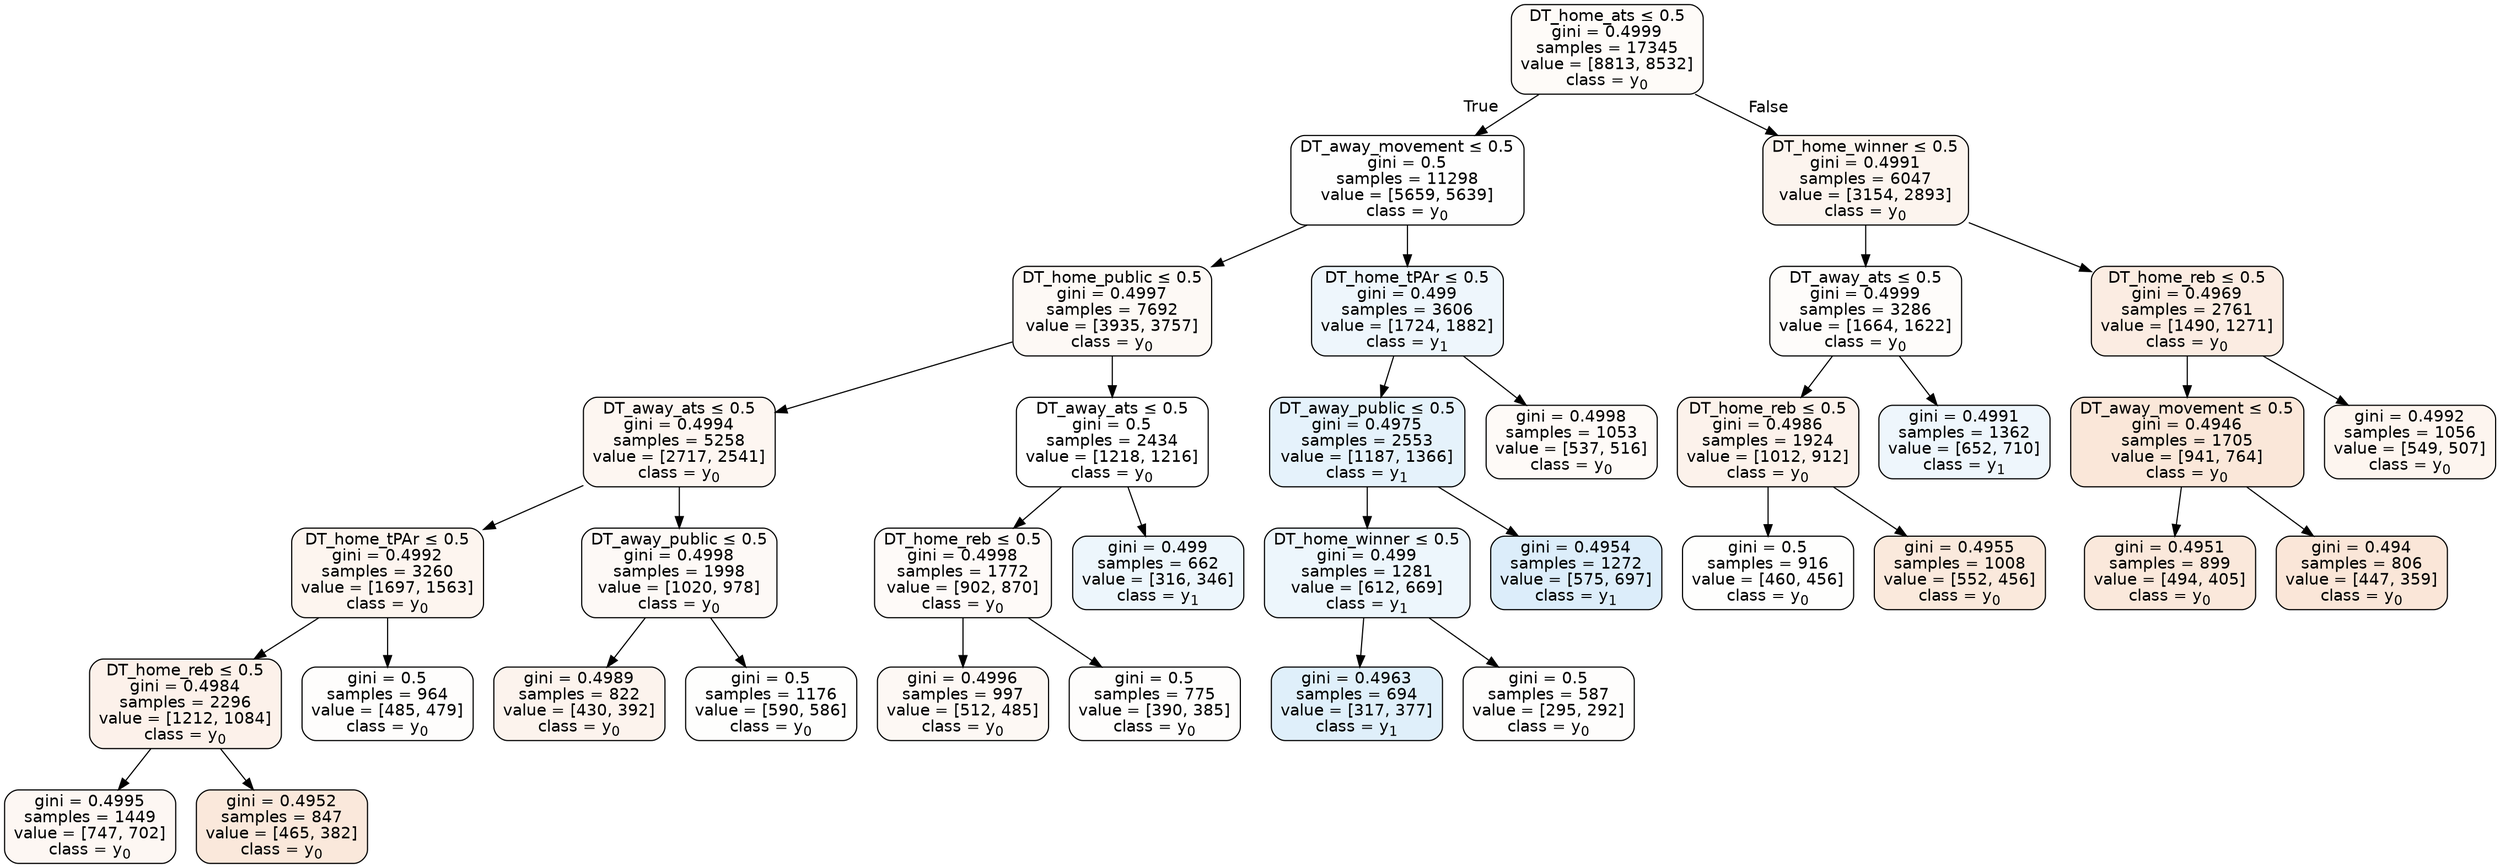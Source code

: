 digraph Tree {
node [shape=box, style="filled, rounded", color="black", fontname=helvetica] ;
edge [fontname=helvetica] ;
0 [label=<DT_home_ats &le; 0.5<br/>gini = 0.4999<br/>samples = 17345<br/>value = [8813, 8532]<br/>class = y<SUB>0</SUB>>, fillcolor="#e5813908"] ;
1 [label=<DT_away_movement &le; 0.5<br/>gini = 0.5<br/>samples = 11298<br/>value = [5659, 5639]<br/>class = y<SUB>0</SUB>>, fillcolor="#e5813901"] ;
0 -> 1 [labeldistance=2.5, labelangle=45, headlabel="True"] ;
2 [label=<DT_home_public &le; 0.5<br/>gini = 0.4997<br/>samples = 7692<br/>value = [3935, 3757]<br/>class = y<SUB>0</SUB>>, fillcolor="#e581390c"] ;
1 -> 2 ;
3 [label=<DT_away_ats &le; 0.5<br/>gini = 0.4994<br/>samples = 5258<br/>value = [2717, 2541]<br/>class = y<SUB>0</SUB>>, fillcolor="#e5813911"] ;
2 -> 3 ;
4 [label=<DT_home_tPAr &le; 0.5<br/>gini = 0.4992<br/>samples = 3260<br/>value = [1697, 1563]<br/>class = y<SUB>0</SUB>>, fillcolor="#e5813914"] ;
3 -> 4 ;
5 [label=<DT_home_reb &le; 0.5<br/>gini = 0.4984<br/>samples = 2296<br/>value = [1212, 1084]<br/>class = y<SUB>0</SUB>>, fillcolor="#e581391b"] ;
4 -> 5 ;
6 [label=<gini = 0.4995<br/>samples = 1449<br/>value = [747, 702]<br/>class = y<SUB>0</SUB>>, fillcolor="#e581390f"] ;
5 -> 6 ;
7 [label=<gini = 0.4952<br/>samples = 847<br/>value = [465, 382]<br/>class = y<SUB>0</SUB>>, fillcolor="#e581392e"] ;
5 -> 7 ;
8 [label=<gini = 0.5<br/>samples = 964<br/>value = [485, 479]<br/>class = y<SUB>0</SUB>>, fillcolor="#e5813903"] ;
4 -> 8 ;
9 [label=<DT_away_public &le; 0.5<br/>gini = 0.4998<br/>samples = 1998<br/>value = [1020, 978]<br/>class = y<SUB>0</SUB>>, fillcolor="#e581390b"] ;
3 -> 9 ;
10 [label=<gini = 0.4989<br/>samples = 822<br/>value = [430, 392]<br/>class = y<SUB>0</SUB>>, fillcolor="#e5813917"] ;
9 -> 10 ;
11 [label=<gini = 0.5<br/>samples = 1176<br/>value = [590, 586]<br/>class = y<SUB>0</SUB>>, fillcolor="#e5813902"] ;
9 -> 11 ;
12 [label=<DT_away_ats &le; 0.5<br/>gini = 0.5<br/>samples = 2434<br/>value = [1218, 1216]<br/>class = y<SUB>0</SUB>>, fillcolor="#e5813900"] ;
2 -> 12 ;
13 [label=<DT_home_reb &le; 0.5<br/>gini = 0.4998<br/>samples = 1772<br/>value = [902, 870]<br/>class = y<SUB>0</SUB>>, fillcolor="#e5813909"] ;
12 -> 13 ;
14 [label=<gini = 0.4996<br/>samples = 997<br/>value = [512, 485]<br/>class = y<SUB>0</SUB>>, fillcolor="#e581390d"] ;
13 -> 14 ;
15 [label=<gini = 0.5<br/>samples = 775<br/>value = [390, 385]<br/>class = y<SUB>0</SUB>>, fillcolor="#e5813903"] ;
13 -> 15 ;
16 [label=<gini = 0.499<br/>samples = 662<br/>value = [316, 346]<br/>class = y<SUB>1</SUB>>, fillcolor="#399de516"] ;
12 -> 16 ;
17 [label=<DT_home_tPAr &le; 0.5<br/>gini = 0.499<br/>samples = 3606<br/>value = [1724, 1882]<br/>class = y<SUB>1</SUB>>, fillcolor="#399de515"] ;
1 -> 17 ;
18 [label=<DT_away_public &le; 0.5<br/>gini = 0.4975<br/>samples = 2553<br/>value = [1187, 1366]<br/>class = y<SUB>1</SUB>>, fillcolor="#399de521"] ;
17 -> 18 ;
19 [label=<DT_home_winner &le; 0.5<br/>gini = 0.499<br/>samples = 1281<br/>value = [612, 669]<br/>class = y<SUB>1</SUB>>, fillcolor="#399de516"] ;
18 -> 19 ;
20 [label=<gini = 0.4963<br/>samples = 694<br/>value = [317, 377]<br/>class = y<SUB>1</SUB>>, fillcolor="#399de529"] ;
19 -> 20 ;
21 [label=<gini = 0.5<br/>samples = 587<br/>value = [295, 292]<br/>class = y<SUB>0</SUB>>, fillcolor="#e5813903"] ;
19 -> 21 ;
22 [label=<gini = 0.4954<br/>samples = 1272<br/>value = [575, 697]<br/>class = y<SUB>1</SUB>>, fillcolor="#399de52d"] ;
18 -> 22 ;
23 [label=<gini = 0.4998<br/>samples = 1053<br/>value = [537, 516]<br/>class = y<SUB>0</SUB>>, fillcolor="#e581390a"] ;
17 -> 23 ;
24 [label=<DT_home_winner &le; 0.5<br/>gini = 0.4991<br/>samples = 6047<br/>value = [3154, 2893]<br/>class = y<SUB>0</SUB>>, fillcolor="#e5813915"] ;
0 -> 24 [labeldistance=2.5, labelangle=-45, headlabel="False"] ;
25 [label=<DT_away_ats &le; 0.5<br/>gini = 0.4999<br/>samples = 3286<br/>value = [1664, 1622]<br/>class = y<SUB>0</SUB>>, fillcolor="#e5813906"] ;
24 -> 25 ;
26 [label=<DT_home_reb &le; 0.5<br/>gini = 0.4986<br/>samples = 1924<br/>value = [1012, 912]<br/>class = y<SUB>0</SUB>>, fillcolor="#e5813919"] ;
25 -> 26 ;
27 [label=<gini = 0.5<br/>samples = 916<br/>value = [460, 456]<br/>class = y<SUB>0</SUB>>, fillcolor="#e5813902"] ;
26 -> 27 ;
28 [label=<gini = 0.4955<br/>samples = 1008<br/>value = [552, 456]<br/>class = y<SUB>0</SUB>>, fillcolor="#e581392c"] ;
26 -> 28 ;
29 [label=<gini = 0.4991<br/>samples = 1362<br/>value = [652, 710]<br/>class = y<SUB>1</SUB>>, fillcolor="#399de515"] ;
25 -> 29 ;
30 [label=<DT_home_reb &le; 0.5<br/>gini = 0.4969<br/>samples = 2761<br/>value = [1490, 1271]<br/>class = y<SUB>0</SUB>>, fillcolor="#e5813925"] ;
24 -> 30 ;
31 [label=<DT_away_movement &le; 0.5<br/>gini = 0.4946<br/>samples = 1705<br/>value = [941, 764]<br/>class = y<SUB>0</SUB>>, fillcolor="#e5813930"] ;
30 -> 31 ;
32 [label=<gini = 0.4951<br/>samples = 899<br/>value = [494, 405]<br/>class = y<SUB>0</SUB>>, fillcolor="#e581392e"] ;
31 -> 32 ;
33 [label=<gini = 0.494<br/>samples = 806<br/>value = [447, 359]<br/>class = y<SUB>0</SUB>>, fillcolor="#e5813932"] ;
31 -> 33 ;
34 [label=<gini = 0.4992<br/>samples = 1056<br/>value = [549, 507]<br/>class = y<SUB>0</SUB>>, fillcolor="#e5813914"] ;
30 -> 34 ;
}